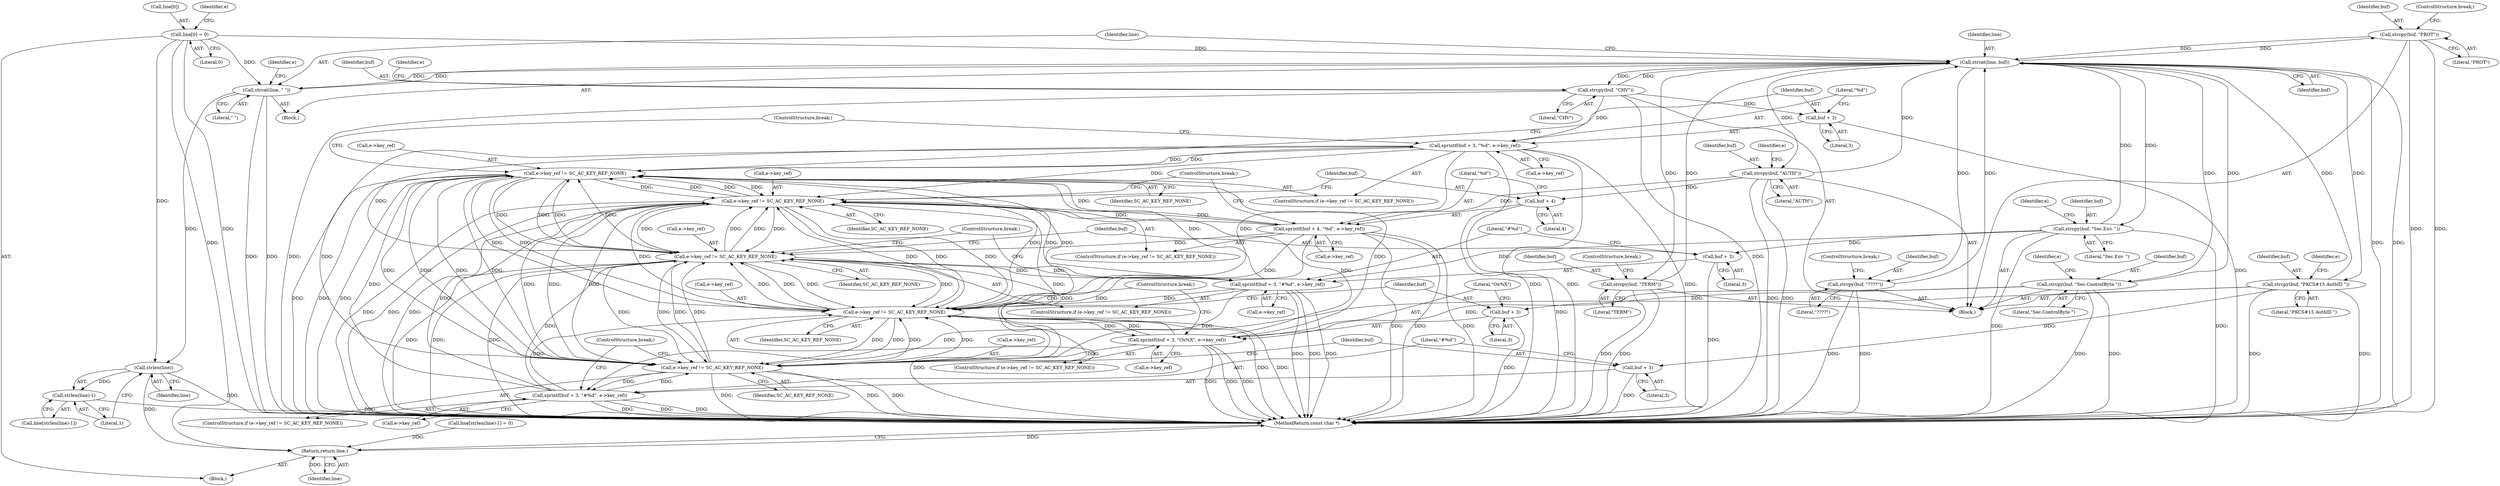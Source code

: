 digraph "0_OpenSC_360e95d45ac4123255a4c796db96337f332160ad#diff-d643a0fa169471dbf2912f4866dc49c5_11@API" {
"1000165" [label="(Call,strcpy(buf, \"PROT\"))"];
"1000250" [label="(Call,strcat(line, buf))"];
"1000113" [label="(Call,line[0] = 0)"];
"1000253" [label="(Call,strcat(line, \" \"))"];
"1000141" [label="(Call,strcpy(buf, \"CHV\"))"];
"1000208" [label="(Call,strcpy(buf, \"Sec.ControlByte \"))"];
"1000189" [label="(Call,strcpy(buf, \"Sec.Env. \"))"];
"1000170" [label="(Call,strcpy(buf, \"AUTH\"))"];
"1000160" [label="(Call,strcpy(buf, \"TERM\"))"];
"1000246" [label="(Call,strcpy(buf, \"????\"))"];
"1000227" [label="(Call,strcpy(buf, \"PKCS#15 AuthID \"))"];
"1000165" [label="(Call,strcpy(buf, \"PROT\"))"];
"1000150" [label="(Call,sprintf(buf + 3, \"%d\", e->key_ref))"];
"1000145" [label="(Call,e->key_ref != SC_AC_KEY_REF_NONE)"];
"1000174" [label="(Call,e->key_ref != SC_AC_KEY_REF_NONE)"];
"1000179" [label="(Call,sprintf(buf + 4, \"%d\", e->key_ref))"];
"1000193" [label="(Call,e->key_ref != SC_AC_KEY_REF_NONE)"];
"1000198" [label="(Call,sprintf(buf + 3, \"#%d\", e->key_ref))"];
"1000212" [label="(Call,e->key_ref != SC_AC_KEY_REF_NONE)"];
"1000217" [label="(Call,sprintf(buf + 3, \"Ox%X\", e->key_ref))"];
"1000231" [label="(Call,e->key_ref != SC_AC_KEY_REF_NONE)"];
"1000236" [label="(Call,sprintf(buf + 3, \"#%d\", e->key_ref))"];
"1000151" [label="(Call,buf + 3)"];
"1000180" [label="(Call,buf + 4)"];
"1000199" [label="(Call,buf + 3)"];
"1000218" [label="(Call,buf + 3)"];
"1000237" [label="(Call,buf + 3)"];
"1000265" [label="(Call,strlen(line))"];
"1000264" [label="(Call,strlen(line)-1)"];
"1000269" [label="(Return,return line;)"];
"1000166" [label="(Identifier,buf)"];
"1000219" [label="(Identifier,buf)"];
"1000203" [label="(Call,e->key_ref)"];
"1000248" [label="(Literal,\"????\")"];
"1000162" [label="(Literal,\"TERM\")"];
"1000221" [label="(Literal,\"Ox%X\")"];
"1000130" [label="(Block,)"];
"1000168" [label="(ControlStructure,break;)"];
"1000218" [label="(Call,buf + 3)"];
"1000246" [label="(Call,strcpy(buf, \"????\"))"];
"1000214" [label="(Identifier,e)"];
"1000262" [label="(Call,line[strlen(line)-1])"];
"1000217" [label="(Call,sprintf(buf + 3, \"Ox%X\", e->key_ref))"];
"1000113" [label="(Call,line[0] = 0)"];
"1000189" [label="(Call,strcpy(buf, \"Sec.Env. \"))"];
"1000192" [label="(ControlStructure,if (e->key_ref != SC_AC_KEY_REF_NONE))"];
"1000194" [label="(Call,e->key_ref)"];
"1000170" [label="(Call,strcpy(buf, \"AUTH\"))"];
"1000238" [label="(Identifier,buf)"];
"1000209" [label="(Identifier,buf)"];
"1000195" [label="(Identifier,e)"];
"1000103" [label="(Block,)"];
"1000165" [label="(Call,strcpy(buf, \"PROT\"))"];
"1000252" [label="(Identifier,buf)"];
"1000167" [label="(Literal,\"PROT\")"];
"1000178" [label="(Identifier,SC_AC_KEY_REF_NONE)"];
"1000180" [label="(Call,buf + 4)"];
"1000141" [label="(Call,strcpy(buf, \"CHV\"))"];
"1000191" [label="(Literal,\"Sec.Env. \")"];
"1000197" [label="(Identifier,SC_AC_KEY_REF_NONE)"];
"1000187" [label="(ControlStructure,break;)"];
"1000212" [label="(Call,e->key_ref != SC_AC_KEY_REF_NONE)"];
"1000146" [label="(Call,e->key_ref)"];
"1000251" [label="(Identifier,line)"];
"1000161" [label="(Identifier,buf)"];
"1000208" [label="(Call,strcpy(buf, \"Sec.ControlByte \"))"];
"1000244" [label="(ControlStructure,break;)"];
"1000249" [label="(ControlStructure,break;)"];
"1000220" [label="(Literal,3)"];
"1000237" [label="(Call,buf + 3)"];
"1000261" [label="(Call,line[strlen(line)-1] = 0)"];
"1000155" [label="(Call,e->key_ref)"];
"1000240" [label="(Literal,\"#%d\")"];
"1000171" [label="(Identifier,buf)"];
"1000172" [label="(Literal,\"AUTH\")"];
"1000158" [label="(ControlStructure,break;)"];
"1000241" [label="(Call,e->key_ref)"];
"1000182" [label="(Literal,4)"];
"1000183" [label="(Literal,\"%d\")"];
"1000200" [label="(Identifier,buf)"];
"1000264" [label="(Call,strlen(line)-1)"];
"1000114" [label="(Call,line[0])"];
"1000184" [label="(Call,e->key_ref)"];
"1000257" [label="(Identifier,e)"];
"1000143" [label="(Literal,\"CHV\")"];
"1000120" [label="(Identifier,e)"];
"1000154" [label="(Literal,\"%d\")"];
"1000149" [label="(Identifier,SC_AC_KEY_REF_NONE)"];
"1000206" [label="(ControlStructure,break;)"];
"1000210" [label="(Literal,\"Sec.ControlByte \")"];
"1000239" [label="(Literal,3)"];
"1000142" [label="(Identifier,buf)"];
"1000181" [label="(Identifier,buf)"];
"1000190" [label="(Identifier,buf)"];
"1000266" [label="(Identifier,line)"];
"1000153" [label="(Literal,3)"];
"1000150" [label="(Call,sprintf(buf + 3, \"%d\", e->key_ref))"];
"1000151" [label="(Call,buf + 3)"];
"1000228" [label="(Identifier,buf)"];
"1000179" [label="(Call,sprintf(buf + 4, \"%d\", e->key_ref))"];
"1000270" [label="(Identifier,line)"];
"1000271" [label="(MethodReturn,const char *)"];
"1000227" [label="(Call,strcpy(buf, \"PKCS#15 AuthID \"))"];
"1000160" [label="(Call,strcpy(buf, \"TERM\"))"];
"1000201" [label="(Literal,3)"];
"1000199" [label="(Call,buf + 3)"];
"1000176" [label="(Identifier,e)"];
"1000236" [label="(Call,sprintf(buf + 3, \"#%d\", e->key_ref))"];
"1000231" [label="(Call,e->key_ref != SC_AC_KEY_REF_NONE)"];
"1000174" [label="(Call,e->key_ref != SC_AC_KEY_REF_NONE)"];
"1000225" [label="(ControlStructure,break;)"];
"1000147" [label="(Identifier,e)"];
"1000193" [label="(Call,e->key_ref != SC_AC_KEY_REF_NONE)"];
"1000145" [label="(Call,e->key_ref != SC_AC_KEY_REF_NONE)"];
"1000222" [label="(Call,e->key_ref)"];
"1000117" [label="(Literal,0)"];
"1000235" [label="(Identifier,SC_AC_KEY_REF_NONE)"];
"1000211" [label="(ControlStructure,if (e->key_ref != SC_AC_KEY_REF_NONE))"];
"1000175" [label="(Call,e->key_ref)"];
"1000122" [label="(Block,)"];
"1000144" [label="(ControlStructure,if (e->key_ref != SC_AC_KEY_REF_NONE))"];
"1000202" [label="(Literal,\"#%d\")"];
"1000233" [label="(Identifier,e)"];
"1000163" [label="(ControlStructure,break;)"];
"1000173" [label="(ControlStructure,if (e->key_ref != SC_AC_KEY_REF_NONE))"];
"1000230" [label="(ControlStructure,if (e->key_ref != SC_AC_KEY_REF_NONE))"];
"1000229" [label="(Literal,\"PKCS#15 AuthID \")"];
"1000213" [label="(Call,e->key_ref)"];
"1000232" [label="(Call,e->key_ref)"];
"1000254" [label="(Identifier,line)"];
"1000216" [label="(Identifier,SC_AC_KEY_REF_NONE)"];
"1000267" [label="(Literal,1)"];
"1000253" [label="(Call,strcat(line, \" \"))"];
"1000255" [label="(Literal,\" \")"];
"1000269" [label="(Return,return line;)"];
"1000250" [label="(Call,strcat(line, buf))"];
"1000247" [label="(Identifier,buf)"];
"1000152" [label="(Identifier,buf)"];
"1000265" [label="(Call,strlen(line))"];
"1000198" [label="(Call,sprintf(buf + 3, \"#%d\", e->key_ref))"];
"1000165" -> "1000130"  [label="AST: "];
"1000165" -> "1000167"  [label="CFG: "];
"1000166" -> "1000165"  [label="AST: "];
"1000167" -> "1000165"  [label="AST: "];
"1000168" -> "1000165"  [label="CFG: "];
"1000165" -> "1000271"  [label="DDG: "];
"1000165" -> "1000271"  [label="DDG: "];
"1000250" -> "1000165"  [label="DDG: "];
"1000165" -> "1000250"  [label="DDG: "];
"1000250" -> "1000122"  [label="AST: "];
"1000250" -> "1000252"  [label="CFG: "];
"1000251" -> "1000250"  [label="AST: "];
"1000252" -> "1000250"  [label="AST: "];
"1000254" -> "1000250"  [label="CFG: "];
"1000250" -> "1000271"  [label="DDG: "];
"1000250" -> "1000271"  [label="DDG: "];
"1000250" -> "1000141"  [label="DDG: "];
"1000250" -> "1000160"  [label="DDG: "];
"1000250" -> "1000170"  [label="DDG: "];
"1000250" -> "1000189"  [label="DDG: "];
"1000250" -> "1000208"  [label="DDG: "];
"1000250" -> "1000227"  [label="DDG: "];
"1000250" -> "1000246"  [label="DDG: "];
"1000113" -> "1000250"  [label="DDG: "];
"1000253" -> "1000250"  [label="DDG: "];
"1000141" -> "1000250"  [label="DDG: "];
"1000208" -> "1000250"  [label="DDG: "];
"1000189" -> "1000250"  [label="DDG: "];
"1000170" -> "1000250"  [label="DDG: "];
"1000160" -> "1000250"  [label="DDG: "];
"1000246" -> "1000250"  [label="DDG: "];
"1000227" -> "1000250"  [label="DDG: "];
"1000250" -> "1000253"  [label="DDG: "];
"1000113" -> "1000103"  [label="AST: "];
"1000113" -> "1000117"  [label="CFG: "];
"1000114" -> "1000113"  [label="AST: "];
"1000117" -> "1000113"  [label="AST: "];
"1000120" -> "1000113"  [label="CFG: "];
"1000113" -> "1000271"  [label="DDG: "];
"1000113" -> "1000253"  [label="DDG: "];
"1000113" -> "1000265"  [label="DDG: "];
"1000113" -> "1000269"  [label="DDG: "];
"1000253" -> "1000122"  [label="AST: "];
"1000253" -> "1000255"  [label="CFG: "];
"1000254" -> "1000253"  [label="AST: "];
"1000255" -> "1000253"  [label="AST: "];
"1000257" -> "1000253"  [label="CFG: "];
"1000253" -> "1000271"  [label="DDG: "];
"1000253" -> "1000271"  [label="DDG: "];
"1000253" -> "1000265"  [label="DDG: "];
"1000141" -> "1000130"  [label="AST: "];
"1000141" -> "1000143"  [label="CFG: "];
"1000142" -> "1000141"  [label="AST: "];
"1000143" -> "1000141"  [label="AST: "];
"1000147" -> "1000141"  [label="CFG: "];
"1000141" -> "1000271"  [label="DDG: "];
"1000141" -> "1000271"  [label="DDG: "];
"1000141" -> "1000150"  [label="DDG: "];
"1000141" -> "1000151"  [label="DDG: "];
"1000208" -> "1000130"  [label="AST: "];
"1000208" -> "1000210"  [label="CFG: "];
"1000209" -> "1000208"  [label="AST: "];
"1000210" -> "1000208"  [label="AST: "];
"1000214" -> "1000208"  [label="CFG: "];
"1000208" -> "1000271"  [label="DDG: "];
"1000208" -> "1000271"  [label="DDG: "];
"1000208" -> "1000217"  [label="DDG: "];
"1000208" -> "1000218"  [label="DDG: "];
"1000189" -> "1000130"  [label="AST: "];
"1000189" -> "1000191"  [label="CFG: "];
"1000190" -> "1000189"  [label="AST: "];
"1000191" -> "1000189"  [label="AST: "];
"1000195" -> "1000189"  [label="CFG: "];
"1000189" -> "1000271"  [label="DDG: "];
"1000189" -> "1000271"  [label="DDG: "];
"1000189" -> "1000198"  [label="DDG: "];
"1000189" -> "1000199"  [label="DDG: "];
"1000170" -> "1000130"  [label="AST: "];
"1000170" -> "1000172"  [label="CFG: "];
"1000171" -> "1000170"  [label="AST: "];
"1000172" -> "1000170"  [label="AST: "];
"1000176" -> "1000170"  [label="CFG: "];
"1000170" -> "1000271"  [label="DDG: "];
"1000170" -> "1000271"  [label="DDG: "];
"1000170" -> "1000179"  [label="DDG: "];
"1000170" -> "1000180"  [label="DDG: "];
"1000160" -> "1000130"  [label="AST: "];
"1000160" -> "1000162"  [label="CFG: "];
"1000161" -> "1000160"  [label="AST: "];
"1000162" -> "1000160"  [label="AST: "];
"1000163" -> "1000160"  [label="CFG: "];
"1000160" -> "1000271"  [label="DDG: "];
"1000160" -> "1000271"  [label="DDG: "];
"1000246" -> "1000130"  [label="AST: "];
"1000246" -> "1000248"  [label="CFG: "];
"1000247" -> "1000246"  [label="AST: "];
"1000248" -> "1000246"  [label="AST: "];
"1000249" -> "1000246"  [label="CFG: "];
"1000246" -> "1000271"  [label="DDG: "];
"1000246" -> "1000271"  [label="DDG: "];
"1000227" -> "1000130"  [label="AST: "];
"1000227" -> "1000229"  [label="CFG: "];
"1000228" -> "1000227"  [label="AST: "];
"1000229" -> "1000227"  [label="AST: "];
"1000233" -> "1000227"  [label="CFG: "];
"1000227" -> "1000271"  [label="DDG: "];
"1000227" -> "1000271"  [label="DDG: "];
"1000227" -> "1000236"  [label="DDG: "];
"1000227" -> "1000237"  [label="DDG: "];
"1000150" -> "1000144"  [label="AST: "];
"1000150" -> "1000155"  [label="CFG: "];
"1000151" -> "1000150"  [label="AST: "];
"1000154" -> "1000150"  [label="AST: "];
"1000155" -> "1000150"  [label="AST: "];
"1000158" -> "1000150"  [label="CFG: "];
"1000150" -> "1000271"  [label="DDG: "];
"1000150" -> "1000271"  [label="DDG: "];
"1000150" -> "1000271"  [label="DDG: "];
"1000150" -> "1000145"  [label="DDG: "];
"1000145" -> "1000150"  [label="DDG: "];
"1000150" -> "1000174"  [label="DDG: "];
"1000150" -> "1000193"  [label="DDG: "];
"1000150" -> "1000212"  [label="DDG: "];
"1000150" -> "1000231"  [label="DDG: "];
"1000145" -> "1000144"  [label="AST: "];
"1000145" -> "1000149"  [label="CFG: "];
"1000146" -> "1000145"  [label="AST: "];
"1000149" -> "1000145"  [label="AST: "];
"1000152" -> "1000145"  [label="CFG: "];
"1000158" -> "1000145"  [label="CFG: "];
"1000145" -> "1000271"  [label="DDG: "];
"1000145" -> "1000271"  [label="DDG: "];
"1000145" -> "1000271"  [label="DDG: "];
"1000193" -> "1000145"  [label="DDG: "];
"1000193" -> "1000145"  [label="DDG: "];
"1000179" -> "1000145"  [label="DDG: "];
"1000198" -> "1000145"  [label="DDG: "];
"1000217" -> "1000145"  [label="DDG: "];
"1000231" -> "1000145"  [label="DDG: "];
"1000231" -> "1000145"  [label="DDG: "];
"1000212" -> "1000145"  [label="DDG: "];
"1000212" -> "1000145"  [label="DDG: "];
"1000174" -> "1000145"  [label="DDG: "];
"1000174" -> "1000145"  [label="DDG: "];
"1000236" -> "1000145"  [label="DDG: "];
"1000145" -> "1000174"  [label="DDG: "];
"1000145" -> "1000174"  [label="DDG: "];
"1000145" -> "1000193"  [label="DDG: "];
"1000145" -> "1000193"  [label="DDG: "];
"1000145" -> "1000212"  [label="DDG: "];
"1000145" -> "1000212"  [label="DDG: "];
"1000145" -> "1000231"  [label="DDG: "];
"1000145" -> "1000231"  [label="DDG: "];
"1000174" -> "1000173"  [label="AST: "];
"1000174" -> "1000178"  [label="CFG: "];
"1000175" -> "1000174"  [label="AST: "];
"1000178" -> "1000174"  [label="AST: "];
"1000181" -> "1000174"  [label="CFG: "];
"1000187" -> "1000174"  [label="CFG: "];
"1000174" -> "1000271"  [label="DDG: "];
"1000174" -> "1000271"  [label="DDG: "];
"1000174" -> "1000271"  [label="DDG: "];
"1000193" -> "1000174"  [label="DDG: "];
"1000193" -> "1000174"  [label="DDG: "];
"1000179" -> "1000174"  [label="DDG: "];
"1000198" -> "1000174"  [label="DDG: "];
"1000217" -> "1000174"  [label="DDG: "];
"1000231" -> "1000174"  [label="DDG: "];
"1000231" -> "1000174"  [label="DDG: "];
"1000212" -> "1000174"  [label="DDG: "];
"1000212" -> "1000174"  [label="DDG: "];
"1000236" -> "1000174"  [label="DDG: "];
"1000174" -> "1000179"  [label="DDG: "];
"1000174" -> "1000193"  [label="DDG: "];
"1000174" -> "1000193"  [label="DDG: "];
"1000174" -> "1000212"  [label="DDG: "];
"1000174" -> "1000212"  [label="DDG: "];
"1000174" -> "1000231"  [label="DDG: "];
"1000174" -> "1000231"  [label="DDG: "];
"1000179" -> "1000173"  [label="AST: "];
"1000179" -> "1000184"  [label="CFG: "];
"1000180" -> "1000179"  [label="AST: "];
"1000183" -> "1000179"  [label="AST: "];
"1000184" -> "1000179"  [label="AST: "];
"1000187" -> "1000179"  [label="CFG: "];
"1000179" -> "1000271"  [label="DDG: "];
"1000179" -> "1000271"  [label="DDG: "];
"1000179" -> "1000271"  [label="DDG: "];
"1000179" -> "1000193"  [label="DDG: "];
"1000179" -> "1000212"  [label="DDG: "];
"1000179" -> "1000231"  [label="DDG: "];
"1000193" -> "1000192"  [label="AST: "];
"1000193" -> "1000197"  [label="CFG: "];
"1000194" -> "1000193"  [label="AST: "];
"1000197" -> "1000193"  [label="AST: "];
"1000200" -> "1000193"  [label="CFG: "];
"1000206" -> "1000193"  [label="CFG: "];
"1000193" -> "1000271"  [label="DDG: "];
"1000193" -> "1000271"  [label="DDG: "];
"1000193" -> "1000271"  [label="DDG: "];
"1000198" -> "1000193"  [label="DDG: "];
"1000217" -> "1000193"  [label="DDG: "];
"1000231" -> "1000193"  [label="DDG: "];
"1000231" -> "1000193"  [label="DDG: "];
"1000212" -> "1000193"  [label="DDG: "];
"1000212" -> "1000193"  [label="DDG: "];
"1000236" -> "1000193"  [label="DDG: "];
"1000193" -> "1000198"  [label="DDG: "];
"1000193" -> "1000212"  [label="DDG: "];
"1000193" -> "1000212"  [label="DDG: "];
"1000193" -> "1000231"  [label="DDG: "];
"1000193" -> "1000231"  [label="DDG: "];
"1000198" -> "1000192"  [label="AST: "];
"1000198" -> "1000203"  [label="CFG: "];
"1000199" -> "1000198"  [label="AST: "];
"1000202" -> "1000198"  [label="AST: "];
"1000203" -> "1000198"  [label="AST: "];
"1000206" -> "1000198"  [label="CFG: "];
"1000198" -> "1000271"  [label="DDG: "];
"1000198" -> "1000271"  [label="DDG: "];
"1000198" -> "1000271"  [label="DDG: "];
"1000198" -> "1000212"  [label="DDG: "];
"1000198" -> "1000231"  [label="DDG: "];
"1000212" -> "1000211"  [label="AST: "];
"1000212" -> "1000216"  [label="CFG: "];
"1000213" -> "1000212"  [label="AST: "];
"1000216" -> "1000212"  [label="AST: "];
"1000219" -> "1000212"  [label="CFG: "];
"1000225" -> "1000212"  [label="CFG: "];
"1000212" -> "1000271"  [label="DDG: "];
"1000212" -> "1000271"  [label="DDG: "];
"1000212" -> "1000271"  [label="DDG: "];
"1000217" -> "1000212"  [label="DDG: "];
"1000231" -> "1000212"  [label="DDG: "];
"1000231" -> "1000212"  [label="DDG: "];
"1000236" -> "1000212"  [label="DDG: "];
"1000212" -> "1000217"  [label="DDG: "];
"1000212" -> "1000231"  [label="DDG: "];
"1000212" -> "1000231"  [label="DDG: "];
"1000217" -> "1000211"  [label="AST: "];
"1000217" -> "1000222"  [label="CFG: "];
"1000218" -> "1000217"  [label="AST: "];
"1000221" -> "1000217"  [label="AST: "];
"1000222" -> "1000217"  [label="AST: "];
"1000225" -> "1000217"  [label="CFG: "];
"1000217" -> "1000271"  [label="DDG: "];
"1000217" -> "1000271"  [label="DDG: "];
"1000217" -> "1000271"  [label="DDG: "];
"1000217" -> "1000231"  [label="DDG: "];
"1000231" -> "1000230"  [label="AST: "];
"1000231" -> "1000235"  [label="CFG: "];
"1000232" -> "1000231"  [label="AST: "];
"1000235" -> "1000231"  [label="AST: "];
"1000238" -> "1000231"  [label="CFG: "];
"1000244" -> "1000231"  [label="CFG: "];
"1000231" -> "1000271"  [label="DDG: "];
"1000231" -> "1000271"  [label="DDG: "];
"1000231" -> "1000271"  [label="DDG: "];
"1000236" -> "1000231"  [label="DDG: "];
"1000231" -> "1000236"  [label="DDG: "];
"1000236" -> "1000230"  [label="AST: "];
"1000236" -> "1000241"  [label="CFG: "];
"1000237" -> "1000236"  [label="AST: "];
"1000240" -> "1000236"  [label="AST: "];
"1000241" -> "1000236"  [label="AST: "];
"1000244" -> "1000236"  [label="CFG: "];
"1000236" -> "1000271"  [label="DDG: "];
"1000236" -> "1000271"  [label="DDG: "];
"1000236" -> "1000271"  [label="DDG: "];
"1000151" -> "1000153"  [label="CFG: "];
"1000152" -> "1000151"  [label="AST: "];
"1000153" -> "1000151"  [label="AST: "];
"1000154" -> "1000151"  [label="CFG: "];
"1000151" -> "1000271"  [label="DDG: "];
"1000180" -> "1000182"  [label="CFG: "];
"1000181" -> "1000180"  [label="AST: "];
"1000182" -> "1000180"  [label="AST: "];
"1000183" -> "1000180"  [label="CFG: "];
"1000180" -> "1000271"  [label="DDG: "];
"1000199" -> "1000201"  [label="CFG: "];
"1000200" -> "1000199"  [label="AST: "];
"1000201" -> "1000199"  [label="AST: "];
"1000202" -> "1000199"  [label="CFG: "];
"1000199" -> "1000271"  [label="DDG: "];
"1000218" -> "1000220"  [label="CFG: "];
"1000219" -> "1000218"  [label="AST: "];
"1000220" -> "1000218"  [label="AST: "];
"1000221" -> "1000218"  [label="CFG: "];
"1000218" -> "1000271"  [label="DDG: "];
"1000237" -> "1000239"  [label="CFG: "];
"1000238" -> "1000237"  [label="AST: "];
"1000239" -> "1000237"  [label="AST: "];
"1000240" -> "1000237"  [label="CFG: "];
"1000237" -> "1000271"  [label="DDG: "];
"1000265" -> "1000264"  [label="AST: "];
"1000265" -> "1000266"  [label="CFG: "];
"1000266" -> "1000265"  [label="AST: "];
"1000267" -> "1000265"  [label="CFG: "];
"1000265" -> "1000271"  [label="DDG: "];
"1000265" -> "1000264"  [label="DDG: "];
"1000265" -> "1000269"  [label="DDG: "];
"1000264" -> "1000262"  [label="AST: "];
"1000264" -> "1000267"  [label="CFG: "];
"1000267" -> "1000264"  [label="AST: "];
"1000262" -> "1000264"  [label="CFG: "];
"1000264" -> "1000271"  [label="DDG: "];
"1000269" -> "1000103"  [label="AST: "];
"1000269" -> "1000270"  [label="CFG: "];
"1000270" -> "1000269"  [label="AST: "];
"1000271" -> "1000269"  [label="CFG: "];
"1000269" -> "1000271"  [label="DDG: "];
"1000270" -> "1000269"  [label="DDG: "];
"1000261" -> "1000269"  [label="DDG: "];
}
